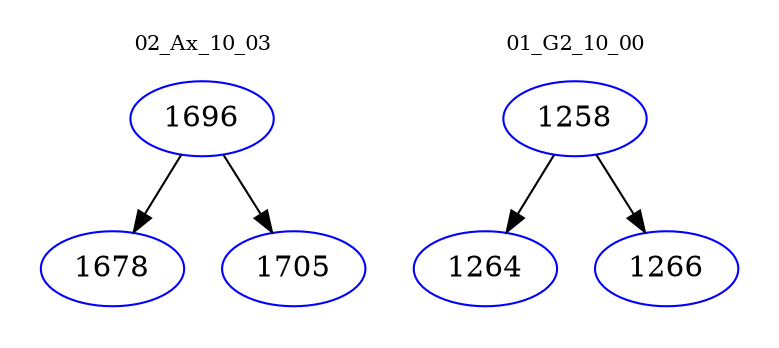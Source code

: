 digraph{
subgraph cluster_0 {
color = white
label = "02_Ax_10_03";
fontsize=10;
T0_1696 [label="1696", color="blue"]
T0_1696 -> T0_1678 [color="black"]
T0_1678 [label="1678", color="blue"]
T0_1696 -> T0_1705 [color="black"]
T0_1705 [label="1705", color="blue"]
}
subgraph cluster_1 {
color = white
label = "01_G2_10_00";
fontsize=10;
T1_1258 [label="1258", color="blue"]
T1_1258 -> T1_1264 [color="black"]
T1_1264 [label="1264", color="blue"]
T1_1258 -> T1_1266 [color="black"]
T1_1266 [label="1266", color="blue"]
}
}
